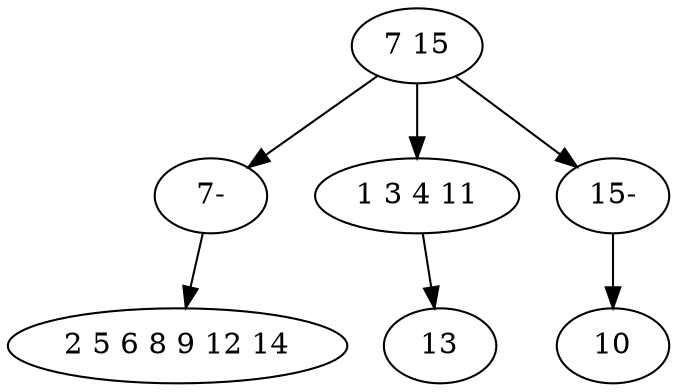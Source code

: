 digraph true_tree {
	"0" -> "5"
	"0" -> "2"
	"0" -> "6"
	"2" -> "4"
	"5" -> "1"
	"6" -> "3"
	"0" [label="7 15"];
	"1" [label="2 5 6 8 9 12 14"];
	"2" [label="1 3 4 11"];
	"3" [label="10"];
	"4" [label="13"];
	"5" [label="7-"];
	"6" [label="15-"];
}
